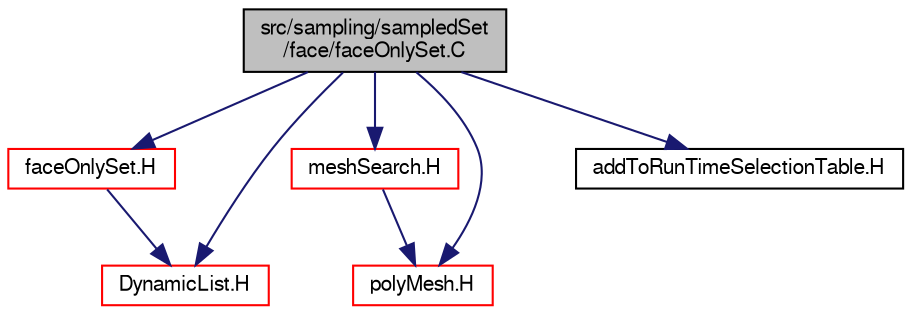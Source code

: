 digraph "src/sampling/sampledSet/face/faceOnlySet.C"
{
  bgcolor="transparent";
  edge [fontname="FreeSans",fontsize="10",labelfontname="FreeSans",labelfontsize="10"];
  node [fontname="FreeSans",fontsize="10",shape=record];
  Node1 [label="src/sampling/sampledSet\l/face/faceOnlySet.C",height=0.2,width=0.4,color="black", fillcolor="grey75", style="filled" fontcolor="black"];
  Node1 -> Node2 [color="midnightblue",fontsize="10",style="solid",fontname="FreeSans"];
  Node2 [label="faceOnlySet.H",height=0.2,width=0.4,color="red",URL="$a09191.html"];
  Node2 -> Node3 [color="midnightblue",fontsize="10",style="solid",fontname="FreeSans"];
  Node3 [label="DynamicList.H",height=0.2,width=0.4,color="red",URL="$a07168.html"];
  Node1 -> Node4 [color="midnightblue",fontsize="10",style="solid",fontname="FreeSans"];
  Node4 [label="meshSearch.H",height=0.2,width=0.4,color="red",URL="$a06831.html"];
  Node4 -> Node5 [color="midnightblue",fontsize="10",style="solid",fontname="FreeSans"];
  Node5 [label="polyMesh.H",height=0.2,width=0.4,color="red",URL="$a08169.html"];
  Node1 -> Node3 [color="midnightblue",fontsize="10",style="solid",fontname="FreeSans"];
  Node1 -> Node5 [color="midnightblue",fontsize="10",style="solid",fontname="FreeSans"];
  Node1 -> Node6 [color="midnightblue",fontsize="10",style="solid",fontname="FreeSans"];
  Node6 [label="addToRunTimeSelectionTable.H",height=0.2,width=0.4,color="black",URL="$a07378.html",tooltip="Macros for easy insertion into run-time selection tables. "];
}
